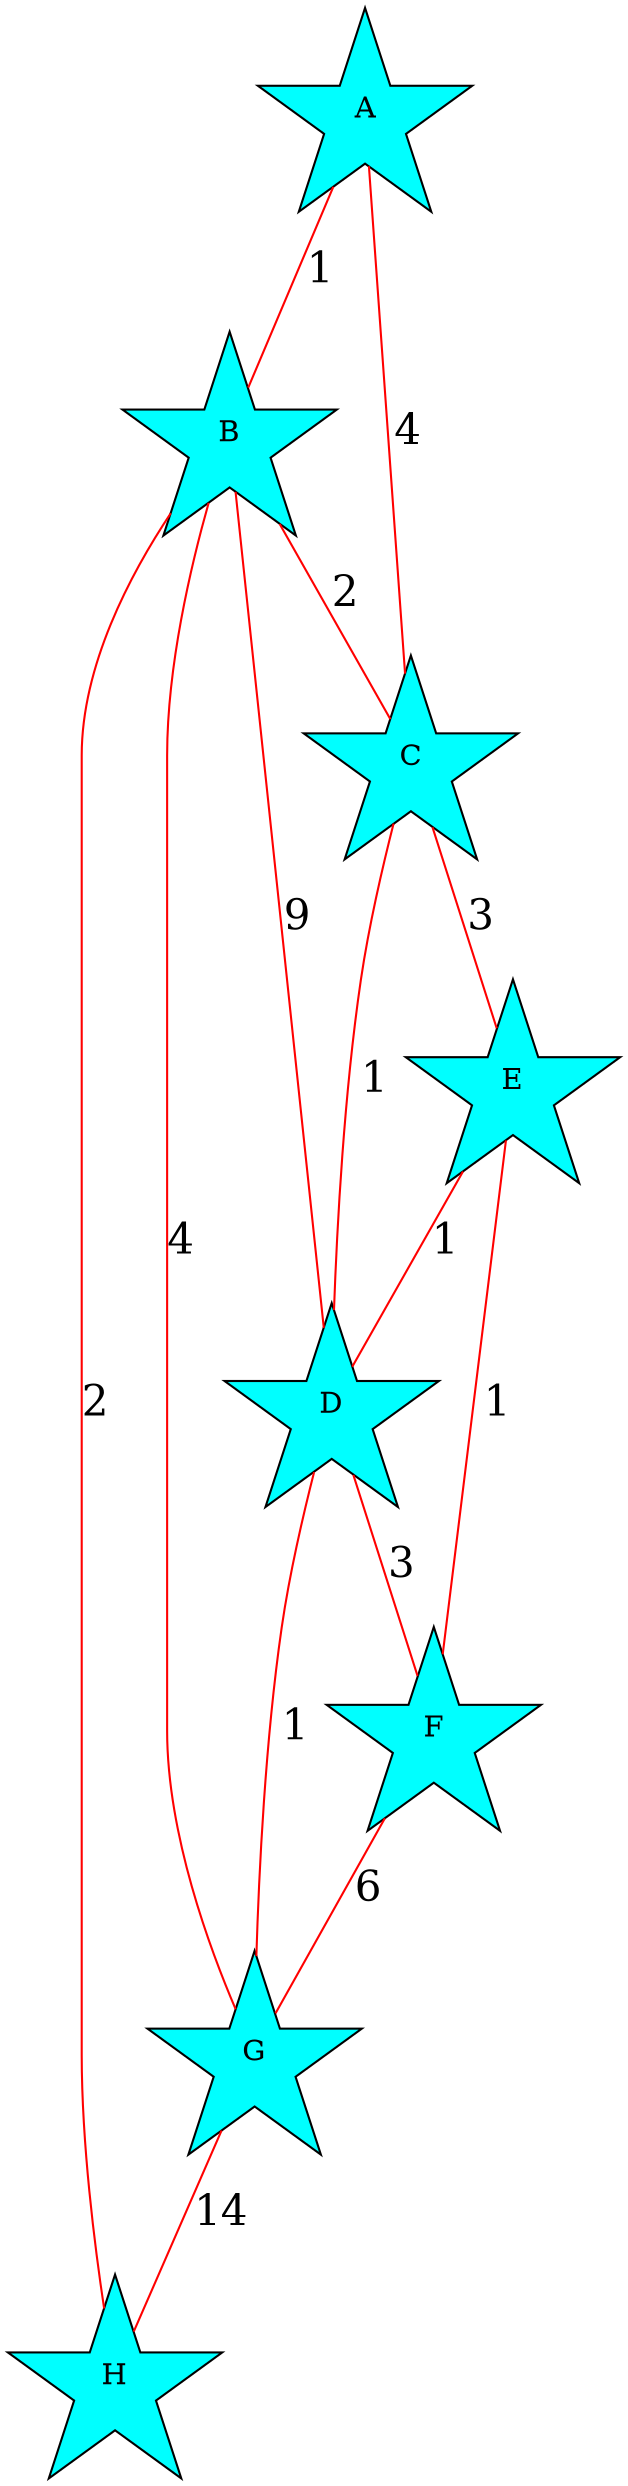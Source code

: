 graph {
node [shape="star" style="filled" fillcolor="aqua"];
edge [fontsize="20pt" color="red"];
A -- B [label="1"] ;
F -- E [label="1"] ;
E -- D [label="1"] ;
D -- C [label="1"] ;
D -- G [label="1"] ;
B -- H [label="2"] ;
B -- C [label="2"] ;
C -- E [label="3"] ;
D -- F [label="3"] ;
C -- A [label="4"] ;
G -- B [label="4"] ;
F -- G [label="6"] ;
D -- B [label="9"] ;
G -- H [label="14"] ;
 }
